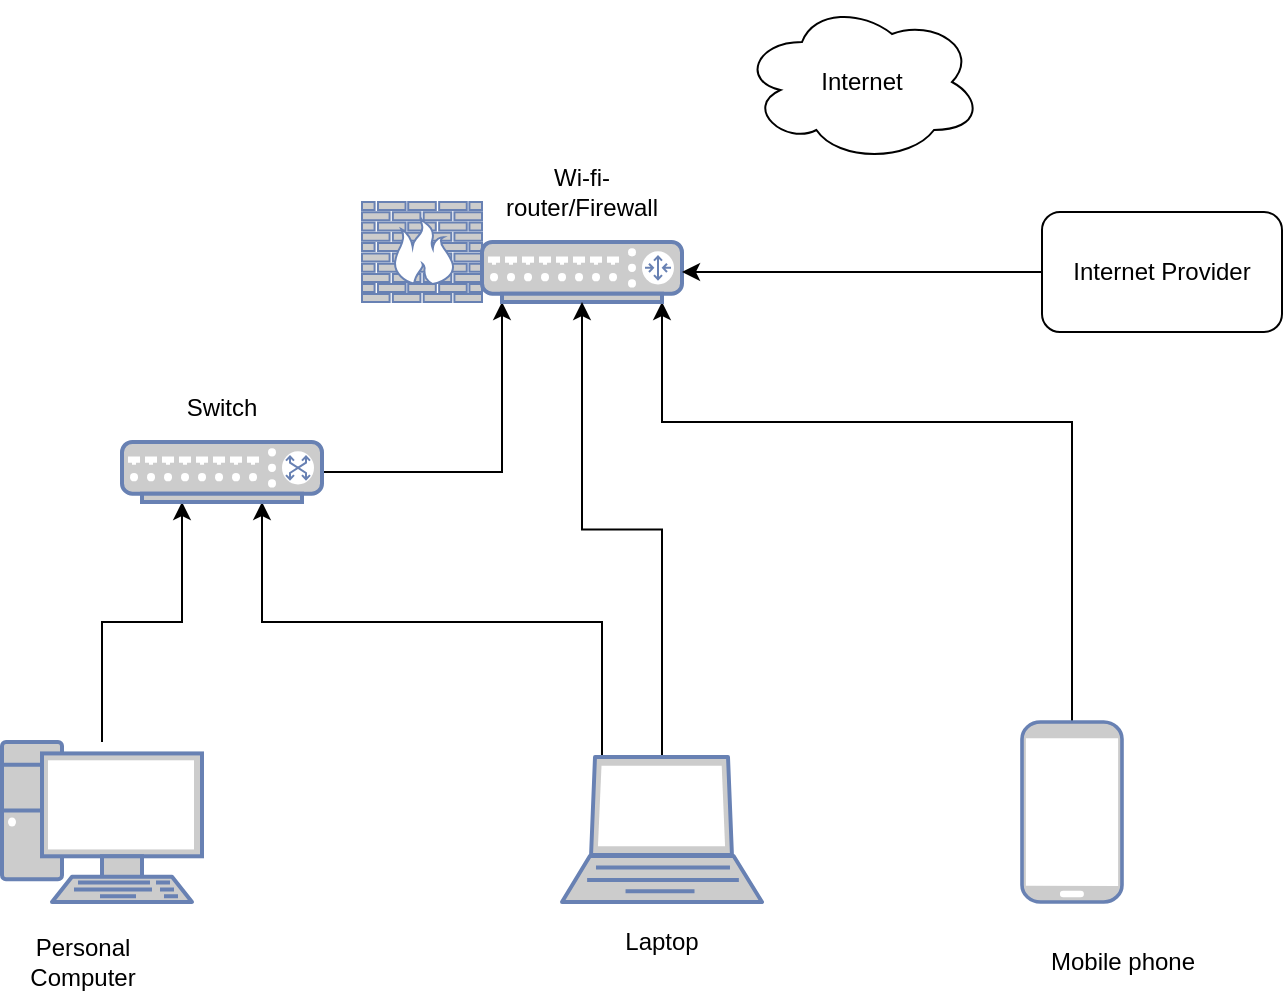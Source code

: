 <mxfile version="15.1.4" type="device"><diagram id="0XP84HDWsAgCPdIiotaQ" name="Page-1"><mxGraphModel dx="1369" dy="724" grid="1" gridSize="10" guides="1" tooltips="1" connect="1" arrows="1" fold="1" page="1" pageScale="1" pageWidth="827" pageHeight="1169" math="0" shadow="0"><root><mxCell id="0"/><mxCell id="1" parent="0"/><mxCell id="qPhXV9-Y5PrclpknGiU6-18" style="edgeStyle=orthogonalEdgeStyle;rounded=0;orthogonalLoop=1;jettySize=auto;html=1;" edge="1" parent="1" source="qPhXV9-Y5PrclpknGiU6-2"><mxGeometry relative="1" as="geometry"><mxPoint x="170" y="260" as="targetPoint"/><Array as="points"><mxPoint x="130" y="320"/><mxPoint x="170" y="320"/></Array></mxGeometry></mxCell><mxCell id="qPhXV9-Y5PrclpknGiU6-2" value="" style="fontColor=#0066CC;verticalAlign=top;verticalLabelPosition=bottom;labelPosition=center;align=center;html=1;outlineConnect=0;fillColor=#CCCCCC;strokeColor=#6881B3;gradientColor=none;gradientDirection=north;strokeWidth=2;shape=mxgraph.networks.pc;" vertex="1" parent="1"><mxGeometry x="80" y="380" width="100" height="80" as="geometry"/></mxCell><mxCell id="qPhXV9-Y5PrclpknGiU6-22" style="edgeStyle=orthogonalEdgeStyle;rounded=0;orthogonalLoop=1;jettySize=auto;html=1;exitX=1;exitY=0.5;exitDx=0;exitDy=0;exitPerimeter=0;entryX=0.1;entryY=1;entryDx=0;entryDy=0;entryPerimeter=0;" edge="1" parent="1" source="qPhXV9-Y5PrclpknGiU6-25" target="qPhXV9-Y5PrclpknGiU6-6"><mxGeometry relative="1" as="geometry"><mxPoint x="330" y="170" as="targetPoint"/><mxPoint x="250" y="245" as="sourcePoint"/></mxGeometry></mxCell><mxCell id="qPhXV9-Y5PrclpknGiU6-17" style="edgeStyle=orthogonalEdgeStyle;rounded=0;orthogonalLoop=1;jettySize=auto;html=1;exitX=0.5;exitY=0;exitDx=0;exitDy=0;exitPerimeter=0;entryX=0.9;entryY=1;entryDx=0;entryDy=0;entryPerimeter=0;" edge="1" parent="1" source="qPhXV9-Y5PrclpknGiU6-4" target="qPhXV9-Y5PrclpknGiU6-6"><mxGeometry relative="1" as="geometry"><Array as="points"><mxPoint x="615" y="220"/><mxPoint x="410" y="220"/></Array></mxGeometry></mxCell><mxCell id="qPhXV9-Y5PrclpknGiU6-4" value="" style="fontColor=#0066CC;verticalAlign=top;verticalLabelPosition=bottom;labelPosition=center;align=center;html=1;outlineConnect=0;fillColor=#CCCCCC;strokeColor=#6881B3;gradientColor=none;gradientDirection=north;strokeWidth=2;shape=mxgraph.networks.mobile;" vertex="1" parent="1"><mxGeometry x="590" y="370" width="50" height="90" as="geometry"/></mxCell><mxCell id="qPhXV9-Y5PrclpknGiU6-5" value="" style="fontColor=#0066CC;verticalAlign=top;verticalLabelPosition=bottom;labelPosition=center;align=center;html=1;outlineConnect=0;fillColor=#CCCCCC;strokeColor=#6881B3;gradientColor=none;gradientDirection=north;strokeWidth=2;shape=mxgraph.networks.firewall;" vertex="1" parent="1"><mxGeometry x="260" y="110" width="60" height="50" as="geometry"/></mxCell><mxCell id="qPhXV9-Y5PrclpknGiU6-6" value="" style="fontColor=#0066CC;verticalAlign=top;verticalLabelPosition=bottom;labelPosition=center;align=center;html=1;outlineConnect=0;fillColor=#CCCCCC;strokeColor=#6881B3;gradientColor=none;gradientDirection=north;strokeWidth=2;shape=mxgraph.networks.router;" vertex="1" parent="1"><mxGeometry x="320" y="130" width="100" height="30" as="geometry"/></mxCell><mxCell id="qPhXV9-Y5PrclpknGiU6-12" style="edgeStyle=orthogonalEdgeStyle;rounded=0;orthogonalLoop=1;jettySize=auto;html=1;" edge="1" parent="1" source="qPhXV9-Y5PrclpknGiU6-10"><mxGeometry relative="1" as="geometry"><mxPoint x="210" y="260" as="targetPoint"/><Array as="points"><mxPoint x="380" y="320"/><mxPoint x="210" y="320"/><mxPoint x="210" y="260"/></Array></mxGeometry></mxCell><mxCell id="qPhXV9-Y5PrclpknGiU6-19" style="edgeStyle=orthogonalEdgeStyle;rounded=0;orthogonalLoop=1;jettySize=auto;html=1;exitX=0.5;exitY=0;exitDx=0;exitDy=0;exitPerimeter=0;entryX=0.5;entryY=1;entryDx=0;entryDy=0;entryPerimeter=0;" edge="1" parent="1" source="qPhXV9-Y5PrclpknGiU6-10" target="qPhXV9-Y5PrclpknGiU6-6"><mxGeometry relative="1" as="geometry"/></mxCell><mxCell id="qPhXV9-Y5PrclpknGiU6-10" value="" style="fontColor=#0066CC;verticalAlign=top;verticalLabelPosition=bottom;labelPosition=center;align=center;html=1;outlineConnect=0;fillColor=#CCCCCC;strokeColor=#6881B3;gradientColor=none;gradientDirection=north;strokeWidth=2;shape=mxgraph.networks.laptop;" vertex="1" parent="1"><mxGeometry x="360" y="387.5" width="100" height="72.5" as="geometry"/></mxCell><mxCell id="qPhXV9-Y5PrclpknGiU6-14" value="Laptop" style="text;html=1;strokeColor=none;fillColor=none;align=center;verticalAlign=middle;whiteSpace=wrap;rounded=0;" vertex="1" parent="1"><mxGeometry x="390" y="470" width="40" height="20" as="geometry"/></mxCell><mxCell id="qPhXV9-Y5PrclpknGiU6-15" value="&lt;div&gt;Personal&lt;/div&gt;&lt;div&gt; Computer&lt;/div&gt;" style="text;html=1;align=center;verticalAlign=middle;resizable=0;points=[];autosize=1;strokeColor=none;fillColor=none;" vertex="1" parent="1"><mxGeometry x="80" y="475" width="80" height="30" as="geometry"/></mxCell><mxCell id="qPhXV9-Y5PrclpknGiU6-16" value="Mobile phone" style="text;html=1;align=center;verticalAlign=middle;resizable=0;points=[];autosize=1;strokeColor=none;fillColor=none;" vertex="1" parent="1"><mxGeometry x="590" y="480" width="100" height="20" as="geometry"/></mxCell><mxCell id="qPhXV9-Y5PrclpknGiU6-20" value="Wi-fi-router/Firewall" style="text;html=1;strokeColor=none;fillColor=none;align=center;verticalAlign=middle;whiteSpace=wrap;rounded=0;" vertex="1" parent="1"><mxGeometry x="350" y="95" width="40" height="20" as="geometry"/></mxCell><mxCell id="qPhXV9-Y5PrclpknGiU6-21" value="Internet" style="ellipse;shape=cloud;whiteSpace=wrap;html=1;" vertex="1" parent="1"><mxGeometry x="450" y="10" width="120" height="80" as="geometry"/></mxCell><mxCell id="qPhXV9-Y5PrclpknGiU6-24" value="&lt;div&gt;Switch&lt;/div&gt;&lt;div&gt;&lt;br&gt;&lt;/div&gt;" style="text;html=1;strokeColor=none;fillColor=none;align=center;verticalAlign=middle;whiteSpace=wrap;rounded=0;" vertex="1" parent="1"><mxGeometry x="170" y="210" width="40" height="20" as="geometry"/></mxCell><mxCell id="qPhXV9-Y5PrclpknGiU6-25" value="" style="fontColor=#0066CC;verticalAlign=top;verticalLabelPosition=bottom;labelPosition=center;align=center;html=1;outlineConnect=0;fillColor=#CCCCCC;strokeColor=#6881B3;gradientColor=none;gradientDirection=north;strokeWidth=2;shape=mxgraph.networks.switch;" vertex="1" parent="1"><mxGeometry x="140" y="230" width="100" height="30" as="geometry"/></mxCell><mxCell id="qPhXV9-Y5PrclpknGiU6-27" style="edgeStyle=orthogonalEdgeStyle;rounded=0;orthogonalLoop=1;jettySize=auto;html=1;entryX=1;entryY=0.5;entryDx=0;entryDy=0;entryPerimeter=0;" edge="1" parent="1" source="qPhXV9-Y5PrclpknGiU6-26" target="qPhXV9-Y5PrclpknGiU6-6"><mxGeometry relative="1" as="geometry"/></mxCell><mxCell id="qPhXV9-Y5PrclpknGiU6-26" value="Internet Provider" style="rounded=1;whiteSpace=wrap;html=1;" vertex="1" parent="1"><mxGeometry x="600" y="115" width="120" height="60" as="geometry"/></mxCell></root></mxGraphModel></diagram></mxfile>